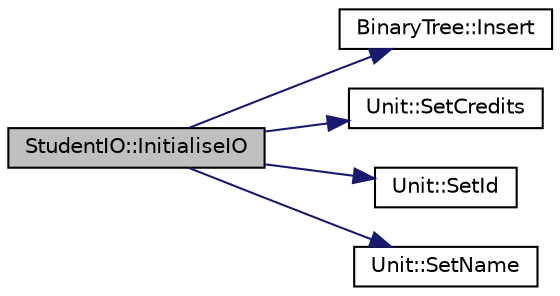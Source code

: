 digraph G
{
  edge [fontname="Helvetica",fontsize=10,labelfontname="Helvetica",labelfontsize=10];
  node [fontname="Helvetica",fontsize=10,shape=record];
  rankdir=LR;
  Node1 [label="StudentIO::InitialiseIO",height=0.2,width=0.4,color="black", fillcolor="grey75", style="filled" fontcolor="black"];
  Node1 -> Node2 [color="midnightblue",fontsize=10,style="solid",fontname="Helvetica"];
  Node2 [label="BinaryTree::Insert",height=0.2,width=0.4,color="black", fillcolor="white", style="filled",URL="$class_binary_tree.html#b51eaa94426e6b1498af8dc6e9b1a259",tooltip="Insert data into the BinaryTree."];
  Node1 -> Node3 [color="midnightblue",fontsize=10,style="solid",fontname="Helvetica"];
  Node3 [label="Unit::SetCredits",height=0.2,width=0.4,color="black", fillcolor="white", style="filled",URL="$class_unit.html#b71a0f015dcb682b31e3ad9fa87fe77c",tooltip="Set the credit value."];
  Node1 -> Node4 [color="midnightblue",fontsize=10,style="solid",fontname="Helvetica"];
  Node4 [label="Unit::SetId",height=0.2,width=0.4,color="black", fillcolor="white", style="filled",URL="$class_unit.html#17ab0dc55019784de350ccc8fc43e72c",tooltip="Set the UnitId."];
  Node1 -> Node5 [color="midnightblue",fontsize=10,style="solid",fontname="Helvetica"];
  Node5 [label="Unit::SetName",height=0.2,width=0.4,color="black", fillcolor="white", style="filled",URL="$class_unit.html#66f2dfe0cf5519d2cbdb0e8b1a285dec",tooltip="Set the name of the unit."];
}
